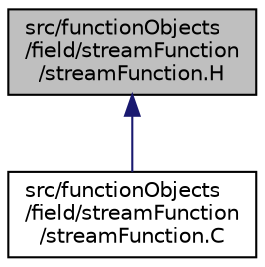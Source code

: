 digraph "src/functionObjects/field/streamFunction/streamFunction.H"
{
  bgcolor="transparent";
  edge [fontname="Helvetica",fontsize="10",labelfontname="Helvetica",labelfontsize="10"];
  node [fontname="Helvetica",fontsize="10",shape=record];
  Node100 [label="src/functionObjects\l/field/streamFunction\l/streamFunction.H",height=0.2,width=0.4,color="black", fillcolor="grey75", style="filled", fontcolor="black"];
  Node100 -> Node101 [dir="back",color="midnightblue",fontsize="10",style="solid",fontname="Helvetica"];
  Node101 [label="src/functionObjects\l/field/streamFunction\l/streamFunction.C",height=0.2,width=0.4,color="black",URL="$a04790.html"];
}
